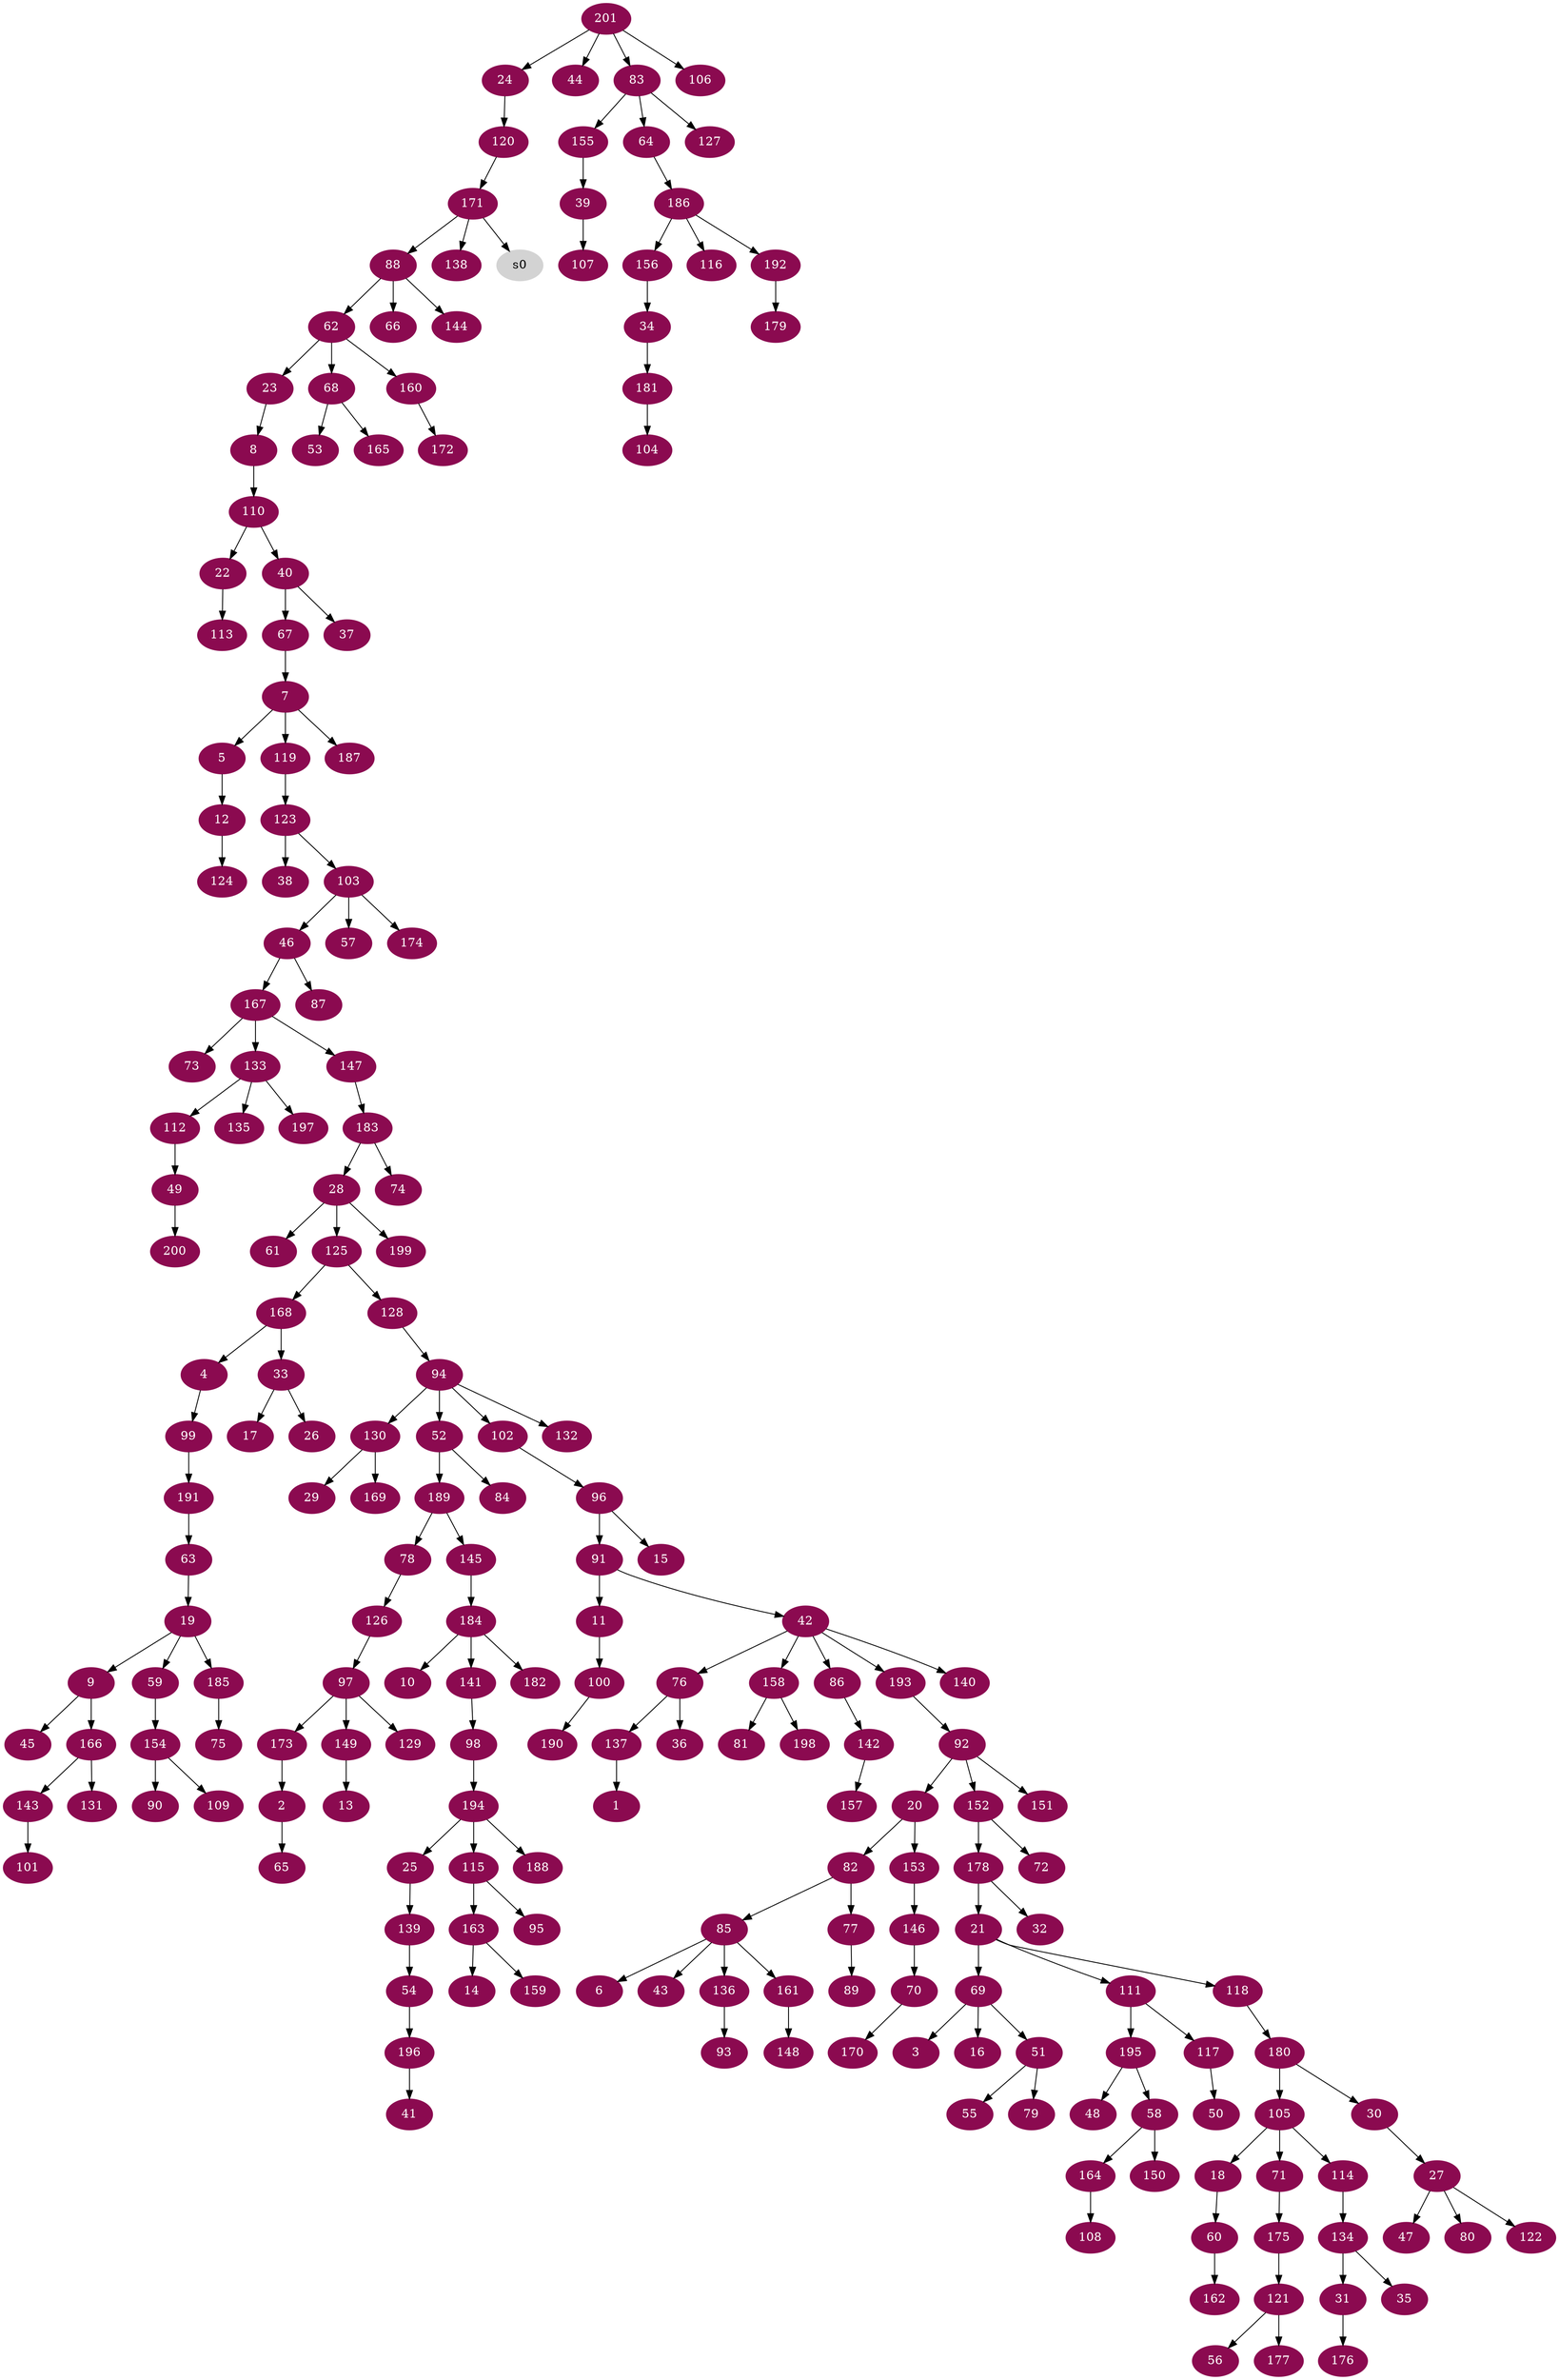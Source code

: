 digraph G {
node [color=deeppink4, style=filled, fontcolor=white];
137 -> 1;
173 -> 2;
69 -> 3;
168 -> 4;
7 -> 5;
85 -> 6;
67 -> 7;
23 -> 8;
19 -> 9;
184 -> 10;
91 -> 11;
5 -> 12;
149 -> 13;
163 -> 14;
96 -> 15;
69 -> 16;
33 -> 17;
105 -> 18;
63 -> 19;
92 -> 20;
178 -> 21;
110 -> 22;
62 -> 23;
201 -> 24;
194 -> 25;
33 -> 26;
30 -> 27;
183 -> 28;
130 -> 29;
180 -> 30;
134 -> 31;
178 -> 32;
168 -> 33;
156 -> 34;
134 -> 35;
76 -> 36;
40 -> 37;
123 -> 38;
155 -> 39;
110 -> 40;
196 -> 41;
91 -> 42;
85 -> 43;
201 -> 44;
9 -> 45;
103 -> 46;
27 -> 47;
195 -> 48;
112 -> 49;
117 -> 50;
69 -> 51;
94 -> 52;
68 -> 53;
139 -> 54;
51 -> 55;
121 -> 56;
103 -> 57;
195 -> 58;
19 -> 59;
18 -> 60;
28 -> 61;
88 -> 62;
191 -> 63;
83 -> 64;
2 -> 65;
88 -> 66;
40 -> 67;
62 -> 68;
21 -> 69;
146 -> 70;
105 -> 71;
152 -> 72;
167 -> 73;
183 -> 74;
185 -> 75;
42 -> 76;
82 -> 77;
189 -> 78;
51 -> 79;
27 -> 80;
158 -> 81;
20 -> 82;
201 -> 83;
52 -> 84;
82 -> 85;
42 -> 86;
46 -> 87;
171 -> 88;
77 -> 89;
154 -> 90;
96 -> 91;
193 -> 92;
136 -> 93;
128 -> 94;
115 -> 95;
102 -> 96;
126 -> 97;
141 -> 98;
4 -> 99;
11 -> 100;
143 -> 101;
94 -> 102;
123 -> 103;
181 -> 104;
180 -> 105;
201 -> 106;
39 -> 107;
164 -> 108;
154 -> 109;
8 -> 110;
21 -> 111;
133 -> 112;
22 -> 113;
105 -> 114;
194 -> 115;
186 -> 116;
111 -> 117;
21 -> 118;
7 -> 119;
24 -> 120;
175 -> 121;
27 -> 122;
119 -> 123;
12 -> 124;
28 -> 125;
78 -> 126;
83 -> 127;
125 -> 128;
97 -> 129;
94 -> 130;
166 -> 131;
94 -> 132;
167 -> 133;
114 -> 134;
133 -> 135;
85 -> 136;
76 -> 137;
171 -> 138;
25 -> 139;
42 -> 140;
184 -> 141;
86 -> 142;
166 -> 143;
88 -> 144;
189 -> 145;
153 -> 146;
167 -> 147;
161 -> 148;
97 -> 149;
58 -> 150;
92 -> 151;
92 -> 152;
20 -> 153;
59 -> 154;
83 -> 155;
186 -> 156;
142 -> 157;
42 -> 158;
163 -> 159;
62 -> 160;
85 -> 161;
60 -> 162;
115 -> 163;
58 -> 164;
68 -> 165;
9 -> 166;
46 -> 167;
125 -> 168;
130 -> 169;
70 -> 170;
120 -> 171;
160 -> 172;
97 -> 173;
103 -> 174;
71 -> 175;
31 -> 176;
121 -> 177;
152 -> 178;
192 -> 179;
118 -> 180;
34 -> 181;
184 -> 182;
147 -> 183;
145 -> 184;
19 -> 185;
64 -> 186;
7 -> 187;
194 -> 188;
52 -> 189;
100 -> 190;
99 -> 191;
186 -> 192;
42 -> 193;
98 -> 194;
111 -> 195;
54 -> 196;
133 -> 197;
158 -> 198;
28 -> 199;
49 -> 200;
node [color=lightgrey, style=filled, fontcolor=black];
171 -> s0;
}
